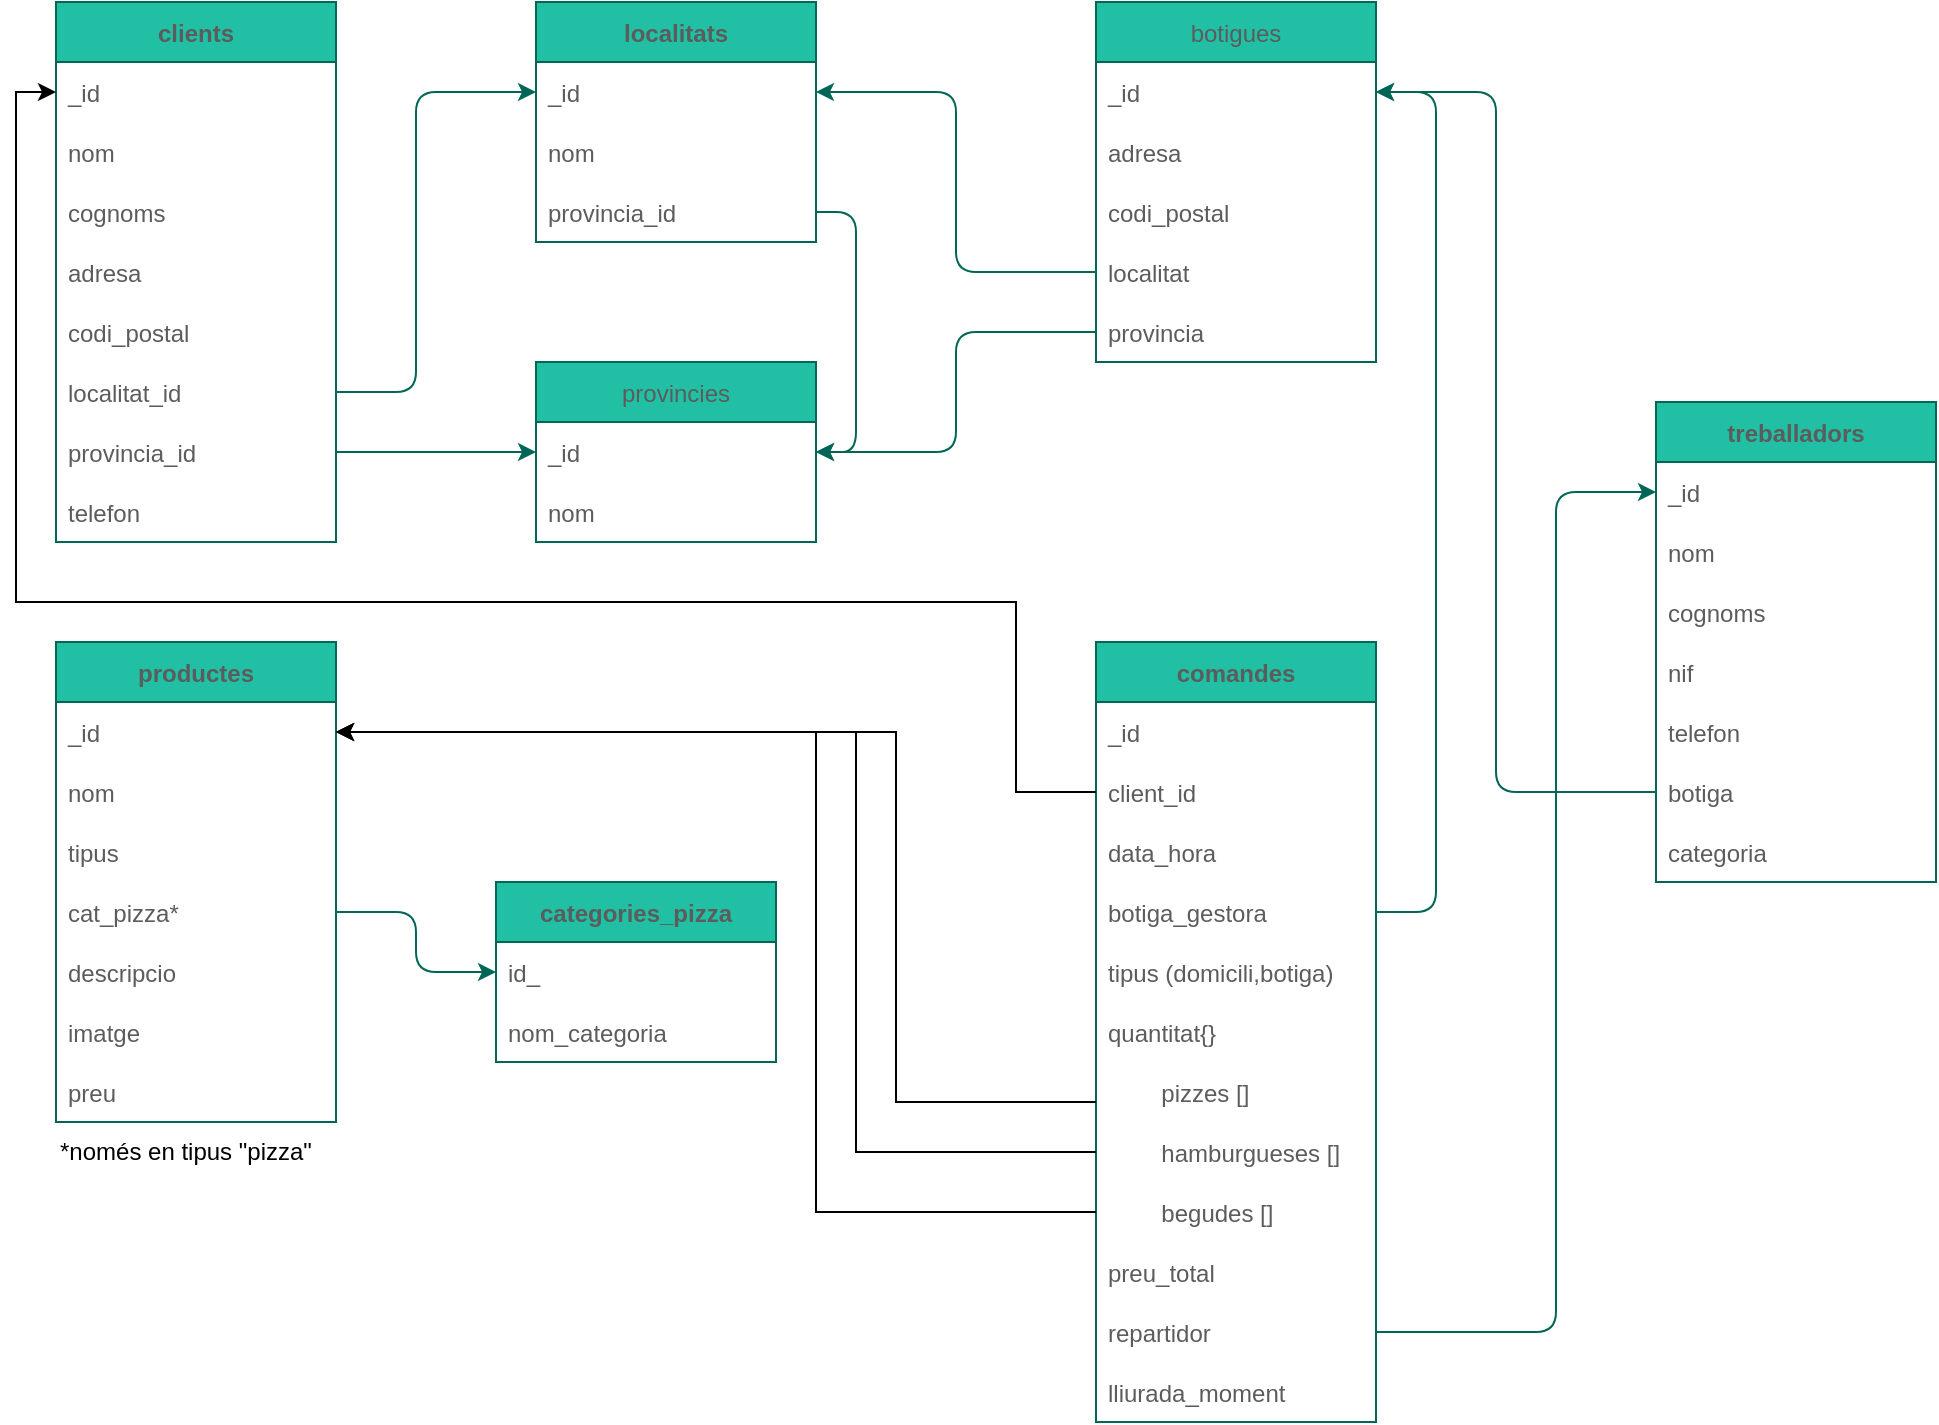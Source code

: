 <mxfile version="16.1.2" type="device"><diagram id="_z-NTgEtuv4FCndmND9m" name="Pàgina-1"><mxGraphModel dx="946" dy="672" grid="1" gridSize="10" guides="1" tooltips="1" connect="1" arrows="1" fold="1" page="1" pageScale="1" pageWidth="1169" pageHeight="1654" math="0" shadow="0"><root><mxCell id="0"/><mxCell id="1" parent="0"/><mxCell id="eCMw2T6JdXXOqq7Vvbme-1" value="clients" style="swimlane;fontStyle=1;childLayout=stackLayout;horizontal=1;startSize=30;horizontalStack=0;resizeParent=1;resizeParentMax=0;resizeLast=0;collapsible=1;marginBottom=0;fillColor=#21C0A5;strokeColor=#006658;fontColor=#5C5C5C;" parent="1" vertex="1"><mxGeometry x="40" y="40" width="140" height="270" as="geometry"/></mxCell><mxCell id="eCMw2T6JdXXOqq7Vvbme-2" value="_id" style="text;strokeColor=none;fillColor=none;align=left;verticalAlign=middle;spacingLeft=4;spacingRight=4;overflow=hidden;points=[[0,0.5],[1,0.5]];portConstraint=eastwest;rotatable=0;fontColor=#5C5C5C;" parent="eCMw2T6JdXXOqq7Vvbme-1" vertex="1"><mxGeometry y="30" width="140" height="30" as="geometry"/></mxCell><mxCell id="eCMw2T6JdXXOqq7Vvbme-3" value="nom" style="text;strokeColor=none;fillColor=none;align=left;verticalAlign=middle;spacingLeft=4;spacingRight=4;overflow=hidden;points=[[0,0.5],[1,0.5]];portConstraint=eastwest;rotatable=0;fontColor=#5C5C5C;" parent="eCMw2T6JdXXOqq7Vvbme-1" vertex="1"><mxGeometry y="60" width="140" height="30" as="geometry"/></mxCell><mxCell id="eCMw2T6JdXXOqq7Vvbme-4" value="cognoms" style="text;strokeColor=none;fillColor=none;align=left;verticalAlign=middle;spacingLeft=4;spacingRight=4;overflow=hidden;points=[[0,0.5],[1,0.5]];portConstraint=eastwest;rotatable=0;fontColor=#5C5C5C;" parent="eCMw2T6JdXXOqq7Vvbme-1" vertex="1"><mxGeometry y="90" width="140" height="30" as="geometry"/></mxCell><mxCell id="eCMw2T6JdXXOqq7Vvbme-5" value="adresa" style="text;strokeColor=none;fillColor=none;align=left;verticalAlign=middle;spacingLeft=4;spacingRight=4;overflow=hidden;points=[[0,0.5],[1,0.5]];portConstraint=eastwest;rotatable=0;fontColor=#5C5C5C;" parent="eCMw2T6JdXXOqq7Vvbme-1" vertex="1"><mxGeometry y="120" width="140" height="30" as="geometry"/></mxCell><mxCell id="eCMw2T6JdXXOqq7Vvbme-6" value="codi_postal" style="text;strokeColor=none;fillColor=none;align=left;verticalAlign=middle;spacingLeft=4;spacingRight=4;overflow=hidden;points=[[0,0.5],[1,0.5]];portConstraint=eastwest;rotatable=0;fontColor=#5C5C5C;" parent="eCMw2T6JdXXOqq7Vvbme-1" vertex="1"><mxGeometry y="150" width="140" height="30" as="geometry"/></mxCell><mxCell id="eCMw2T6JdXXOqq7Vvbme-7" value="localitat_id" style="text;strokeColor=none;fillColor=none;align=left;verticalAlign=middle;spacingLeft=4;spacingRight=4;overflow=hidden;points=[[0,0.5],[1,0.5]];portConstraint=eastwest;rotatable=0;fontColor=#5C5C5C;" parent="eCMw2T6JdXXOqq7Vvbme-1" vertex="1"><mxGeometry y="180" width="140" height="30" as="geometry"/></mxCell><mxCell id="eCMw2T6JdXXOqq7Vvbme-8" value="provincia_id" style="text;strokeColor=none;fillColor=none;align=left;verticalAlign=middle;spacingLeft=4;spacingRight=4;overflow=hidden;points=[[0,0.5],[1,0.5]];portConstraint=eastwest;rotatable=0;fontColor=#5C5C5C;" parent="eCMw2T6JdXXOqq7Vvbme-1" vertex="1"><mxGeometry y="210" width="140" height="30" as="geometry"/></mxCell><mxCell id="eCMw2T6JdXXOqq7Vvbme-9" value="telefon" style="text;strokeColor=none;fillColor=none;align=left;verticalAlign=middle;spacingLeft=4;spacingRight=4;overflow=hidden;points=[[0,0.5],[1,0.5]];portConstraint=eastwest;rotatable=0;fontColor=#5C5C5C;" parent="eCMw2T6JdXXOqq7Vvbme-1" vertex="1"><mxGeometry y="240" width="140" height="30" as="geometry"/></mxCell><mxCell id="eCMw2T6JdXXOqq7Vvbme-10" value="localitats" style="swimlane;fontStyle=1;childLayout=stackLayout;horizontal=1;startSize=30;horizontalStack=0;resizeParent=1;resizeParentMax=0;resizeLast=0;collapsible=1;marginBottom=0;rounded=0;sketch=0;fontColor=#5C5C5C;strokeColor=#006658;fillColor=#21C0A5;" parent="1" vertex="1"><mxGeometry x="280" y="40" width="140" height="120" as="geometry"/></mxCell><mxCell id="eCMw2T6JdXXOqq7Vvbme-11" value="_id" style="text;strokeColor=none;fillColor=none;align=left;verticalAlign=middle;spacingLeft=4;spacingRight=4;overflow=hidden;points=[[0,0.5],[1,0.5]];portConstraint=eastwest;rotatable=0;rounded=0;sketch=0;fontColor=#5C5C5C;" parent="eCMw2T6JdXXOqq7Vvbme-10" vertex="1"><mxGeometry y="30" width="140" height="30" as="geometry"/></mxCell><mxCell id="eCMw2T6JdXXOqq7Vvbme-12" value="nom" style="text;strokeColor=none;fillColor=none;align=left;verticalAlign=middle;spacingLeft=4;spacingRight=4;overflow=hidden;points=[[0,0.5],[1,0.5]];portConstraint=eastwest;rotatable=0;rounded=0;sketch=0;fontColor=#5C5C5C;" parent="eCMw2T6JdXXOqq7Vvbme-10" vertex="1"><mxGeometry y="60" width="140" height="30" as="geometry"/></mxCell><mxCell id="eCMw2T6JdXXOqq7Vvbme-22" value="provincia_id" style="text;strokeColor=none;fillColor=none;align=left;verticalAlign=middle;spacingLeft=4;spacingRight=4;overflow=hidden;points=[[0,0.5],[1,0.5]];portConstraint=eastwest;rotatable=0;rounded=0;sketch=0;fontColor=#5C5C5C;" parent="eCMw2T6JdXXOqq7Vvbme-10" vertex="1"><mxGeometry y="90" width="140" height="30" as="geometry"/></mxCell><mxCell id="eCMw2T6JdXXOqq7Vvbme-14" value="provincies" style="swimlane;fontStyle=0;childLayout=stackLayout;horizontal=1;startSize=30;horizontalStack=0;resizeParent=1;resizeParentMax=0;resizeLast=0;collapsible=1;marginBottom=0;rounded=0;sketch=0;fontColor=#5C5C5C;strokeColor=#006658;fillColor=#21C0A5;" parent="1" vertex="1"><mxGeometry x="280" y="220" width="140" height="90" as="geometry"/></mxCell><mxCell id="eCMw2T6JdXXOqq7Vvbme-15" value="_id" style="text;strokeColor=none;fillColor=none;align=left;verticalAlign=middle;spacingLeft=4;spacingRight=4;overflow=hidden;points=[[0,0.5],[1,0.5]];portConstraint=eastwest;rotatable=0;rounded=0;sketch=0;fontColor=#5C5C5C;" parent="eCMw2T6JdXXOqq7Vvbme-14" vertex="1"><mxGeometry y="30" width="140" height="30" as="geometry"/></mxCell><mxCell id="eCMw2T6JdXXOqq7Vvbme-16" value="nom" style="text;strokeColor=none;fillColor=none;align=left;verticalAlign=middle;spacingLeft=4;spacingRight=4;overflow=hidden;points=[[0,0.5],[1,0.5]];portConstraint=eastwest;rotatable=0;rounded=0;sketch=0;fontColor=#5C5C5C;" parent="eCMw2T6JdXXOqq7Vvbme-14" vertex="1"><mxGeometry y="60" width="140" height="30" as="geometry"/></mxCell><mxCell id="eCMw2T6JdXXOqq7Vvbme-20" value="" style="edgeStyle=orthogonalEdgeStyle;curved=0;rounded=1;sketch=0;orthogonalLoop=1;jettySize=auto;html=1;fontColor=#5C5C5C;strokeColor=#006658;fillColor=#21C0A5;entryX=0;entryY=0.5;entryDx=0;entryDy=0;" parent="1" source="eCMw2T6JdXXOqq7Vvbme-8" target="eCMw2T6JdXXOqq7Vvbme-15" edge="1"><mxGeometry relative="1" as="geometry"/></mxCell><mxCell id="eCMw2T6JdXXOqq7Vvbme-21" value="" style="edgeStyle=orthogonalEdgeStyle;curved=0;rounded=1;sketch=0;orthogonalLoop=1;jettySize=auto;html=1;fontColor=#5C5C5C;strokeColor=#006658;fillColor=#21C0A5;entryX=0;entryY=0.5;entryDx=0;entryDy=0;" parent="1" source="eCMw2T6JdXXOqq7Vvbme-7" target="eCMw2T6JdXXOqq7Vvbme-11" edge="1"><mxGeometry relative="1" as="geometry"><Array as="points"><mxPoint x="220" y="235"/><mxPoint x="220" y="85"/></Array></mxGeometry></mxCell><mxCell id="eCMw2T6JdXXOqq7Vvbme-24" style="edgeStyle=orthogonalEdgeStyle;curved=0;rounded=1;sketch=0;orthogonalLoop=1;jettySize=auto;html=1;entryX=1;entryY=0.5;entryDx=0;entryDy=0;fontColor=#5C5C5C;strokeColor=#006658;fillColor=#21C0A5;" parent="1" source="eCMw2T6JdXXOqq7Vvbme-22" target="eCMw2T6JdXXOqq7Vvbme-15" edge="1"><mxGeometry relative="1" as="geometry"><Array as="points"><mxPoint x="440" y="145"/><mxPoint x="440" y="265"/></Array></mxGeometry></mxCell><mxCell id="eCMw2T6JdXXOqq7Vvbme-25" value="comandes" style="swimlane;fontStyle=1;childLayout=stackLayout;horizontal=1;startSize=30;horizontalStack=0;resizeParent=1;resizeParentMax=0;resizeLast=0;collapsible=1;marginBottom=0;rounded=0;sketch=0;fontColor=#5C5C5C;strokeColor=#006658;fillColor=#21C0A5;" parent="1" vertex="1"><mxGeometry x="560" y="360" width="140" height="390" as="geometry"/></mxCell><mxCell id="eCMw2T6JdXXOqq7Vvbme-26" value="_id" style="text;strokeColor=none;fillColor=none;align=left;verticalAlign=middle;spacingLeft=4;spacingRight=4;overflow=hidden;points=[[0,0.5],[1,0.5]];portConstraint=eastwest;rotatable=0;rounded=0;sketch=0;fontColor=#5C5C5C;" parent="eCMw2T6JdXXOqq7Vvbme-25" vertex="1"><mxGeometry y="30" width="140" height="30" as="geometry"/></mxCell><mxCell id="SV5gQwCY8vzP4Gsx9GZ5-1" value="client_id" style="text;strokeColor=none;fillColor=none;align=left;verticalAlign=middle;spacingLeft=4;spacingRight=4;overflow=hidden;points=[[0,0.5],[1,0.5]];portConstraint=eastwest;rotatable=0;rounded=0;sketch=0;fontColor=#5C5C5C;" parent="eCMw2T6JdXXOqq7Vvbme-25" vertex="1"><mxGeometry y="60" width="140" height="30" as="geometry"/></mxCell><mxCell id="eCMw2T6JdXXOqq7Vvbme-27" value="data_hora" style="text;strokeColor=none;fillColor=none;align=left;verticalAlign=middle;spacingLeft=4;spacingRight=4;overflow=hidden;points=[[0,0.5],[1,0.5]];portConstraint=eastwest;rotatable=0;rounded=0;sketch=0;fontColor=#5C5C5C;" parent="eCMw2T6JdXXOqq7Vvbme-25" vertex="1"><mxGeometry y="90" width="140" height="30" as="geometry"/></mxCell><mxCell id="eCMw2T6JdXXOqq7Vvbme-53" value="botiga_gestora" style="text;strokeColor=none;fillColor=none;align=left;verticalAlign=middle;spacingLeft=4;spacingRight=4;overflow=hidden;points=[[0,0.5],[1,0.5]];portConstraint=eastwest;rotatable=0;rounded=0;sketch=0;fontColor=#5C5C5C;" parent="eCMw2T6JdXXOqq7Vvbme-25" vertex="1"><mxGeometry y="120" width="140" height="30" as="geometry"/></mxCell><mxCell id="eCMw2T6JdXXOqq7Vvbme-28" value="tipus (domicili,botiga)" style="text;strokeColor=none;fillColor=none;align=left;verticalAlign=middle;spacingLeft=4;spacingRight=4;overflow=hidden;points=[[0,0.5],[1,0.5]];portConstraint=eastwest;rotatable=0;rounded=0;sketch=0;fontColor=#5C5C5C;" parent="eCMw2T6JdXXOqq7Vvbme-25" vertex="1"><mxGeometry y="150" width="140" height="30" as="geometry"/></mxCell><mxCell id="eCMw2T6JdXXOqq7Vvbme-29" value="quantitat{}" style="text;strokeColor=none;fillColor=none;align=left;verticalAlign=middle;spacingLeft=4;spacingRight=4;overflow=hidden;points=[[0,0.5],[1,0.5]];portConstraint=eastwest;rotatable=0;rounded=0;sketch=0;fontColor=#5C5C5C;" parent="eCMw2T6JdXXOqq7Vvbme-25" vertex="1"><mxGeometry y="180" width="140" height="30" as="geometry"/></mxCell><mxCell id="eCMw2T6JdXXOqq7Vvbme-32" value="        pizzes []" style="text;strokeColor=none;fillColor=none;align=left;verticalAlign=middle;spacingLeft=4;spacingRight=4;overflow=hidden;points=[[0,0.5],[1,0.5]];portConstraint=eastwest;rotatable=0;rounded=0;sketch=0;fontColor=#5C5C5C;" parent="eCMw2T6JdXXOqq7Vvbme-25" vertex="1"><mxGeometry y="210" width="140" height="30" as="geometry"/></mxCell><mxCell id="eCMw2T6JdXXOqq7Vvbme-33" value="        hamburgueses []" style="text;strokeColor=none;fillColor=none;align=left;verticalAlign=middle;spacingLeft=4;spacingRight=4;overflow=hidden;points=[[0,0.5],[1,0.5]];portConstraint=eastwest;rotatable=0;rounded=0;sketch=0;fontColor=#5C5C5C;" parent="eCMw2T6JdXXOqq7Vvbme-25" vertex="1"><mxGeometry y="240" width="140" height="30" as="geometry"/></mxCell><mxCell id="eCMw2T6JdXXOqq7Vvbme-31" value="        begudes []" style="text;strokeColor=none;fillColor=none;align=left;verticalAlign=middle;spacingLeft=4;spacingRight=4;overflow=hidden;points=[[0,0.5],[1,0.5]];portConstraint=eastwest;rotatable=0;rounded=0;sketch=0;fontColor=#5C5C5C;" parent="eCMw2T6JdXXOqq7Vvbme-25" vertex="1"><mxGeometry y="270" width="140" height="30" as="geometry"/></mxCell><mxCell id="eCMw2T6JdXXOqq7Vvbme-30" value="preu_total" style="text;strokeColor=none;fillColor=none;align=left;verticalAlign=middle;spacingLeft=4;spacingRight=4;overflow=hidden;points=[[0,0.5],[1,0.5]];portConstraint=eastwest;rotatable=0;rounded=0;sketch=0;fontColor=#5C5C5C;" parent="eCMw2T6JdXXOqq7Vvbme-25" vertex="1"><mxGeometry y="300" width="140" height="30" as="geometry"/></mxCell><mxCell id="eCMw2T6JdXXOqq7Vvbme-58" value="repartidor" style="text;strokeColor=none;fillColor=none;align=left;verticalAlign=middle;spacingLeft=4;spacingRight=4;overflow=hidden;points=[[0,0.5],[1,0.5]];portConstraint=eastwest;rotatable=0;rounded=0;sketch=0;fontColor=#5C5C5C;" parent="eCMw2T6JdXXOqq7Vvbme-25" vertex="1"><mxGeometry y="330" width="140" height="30" as="geometry"/></mxCell><mxCell id="rF2768xqhetSUUHYHIXg-1" value="lliurada_moment" style="text;strokeColor=none;fillColor=none;align=left;verticalAlign=middle;spacingLeft=4;spacingRight=4;overflow=hidden;points=[[0,0.5],[1,0.5]];portConstraint=eastwest;rotatable=0;rounded=0;sketch=0;fontColor=#5C5C5C;" vertex="1" parent="eCMw2T6JdXXOqq7Vvbme-25"><mxGeometry y="360" width="140" height="30" as="geometry"/></mxCell><mxCell id="eCMw2T6JdXXOqq7Vvbme-34" value="productes" style="swimlane;fontStyle=1;childLayout=stackLayout;horizontal=1;startSize=30;horizontalStack=0;resizeParent=1;resizeParentMax=0;resizeLast=0;collapsible=1;marginBottom=0;rounded=0;sketch=0;fontColor=#5C5C5C;strokeColor=#006658;fillColor=#21C0A5;" parent="1" vertex="1"><mxGeometry x="40" y="360" width="140" height="240" as="geometry"/></mxCell><mxCell id="eCMw2T6JdXXOqq7Vvbme-35" value="_id" style="text;strokeColor=none;fillColor=none;align=left;verticalAlign=middle;spacingLeft=4;spacingRight=4;overflow=hidden;points=[[0,0.5],[1,0.5]];portConstraint=eastwest;rotatable=0;rounded=0;sketch=0;fontColor=#5C5C5C;" parent="eCMw2T6JdXXOqq7Vvbme-34" vertex="1"><mxGeometry y="30" width="140" height="30" as="geometry"/></mxCell><mxCell id="eCMw2T6JdXXOqq7Vvbme-37" value="nom" style="text;strokeColor=none;fillColor=none;align=left;verticalAlign=middle;spacingLeft=4;spacingRight=4;overflow=hidden;points=[[0,0.5],[1,0.5]];portConstraint=eastwest;rotatable=0;rounded=0;sketch=0;fontColor=#5C5C5C;" parent="eCMw2T6JdXXOqq7Vvbme-34" vertex="1"><mxGeometry y="60" width="140" height="30" as="geometry"/></mxCell><mxCell id="PqS3G4k-rbn9ufZmwzuV-1" value="tipus" style="text;strokeColor=none;fillColor=none;align=left;verticalAlign=middle;spacingLeft=4;spacingRight=4;overflow=hidden;points=[[0,0.5],[1,0.5]];portConstraint=eastwest;rotatable=0;rounded=0;sketch=0;fontColor=#5C5C5C;" parent="eCMw2T6JdXXOqq7Vvbme-34" vertex="1"><mxGeometry y="90" width="140" height="30" as="geometry"/></mxCell><mxCell id="eCMw2T6JdXXOqq7Vvbme-36" value="cat_pizza*" style="text;strokeColor=none;fillColor=none;align=left;verticalAlign=middle;spacingLeft=4;spacingRight=4;overflow=hidden;points=[[0,0.5],[1,0.5]];portConstraint=eastwest;rotatable=0;rounded=0;sketch=0;fontColor=#5C5C5C;" parent="eCMw2T6JdXXOqq7Vvbme-34" vertex="1"><mxGeometry y="120" width="140" height="30" as="geometry"/></mxCell><mxCell id="eCMw2T6JdXXOqq7Vvbme-38" value="descripcio" style="text;strokeColor=none;fillColor=none;align=left;verticalAlign=middle;spacingLeft=4;spacingRight=4;overflow=hidden;points=[[0,0.5],[1,0.5]];portConstraint=eastwest;rotatable=0;rounded=0;sketch=0;fontColor=#5C5C5C;" parent="eCMw2T6JdXXOqq7Vvbme-34" vertex="1"><mxGeometry y="150" width="140" height="30" as="geometry"/></mxCell><mxCell id="eCMw2T6JdXXOqq7Vvbme-39" value="imatge" style="text;strokeColor=none;fillColor=none;align=left;verticalAlign=middle;spacingLeft=4;spacingRight=4;overflow=hidden;points=[[0,0.5],[1,0.5]];portConstraint=eastwest;rotatable=0;rounded=0;sketch=0;fontColor=#5C5C5C;" parent="eCMw2T6JdXXOqq7Vvbme-34" vertex="1"><mxGeometry y="180" width="140" height="30" as="geometry"/></mxCell><mxCell id="eCMw2T6JdXXOqq7Vvbme-40" value="preu" style="text;strokeColor=none;fillColor=none;align=left;verticalAlign=middle;spacingLeft=4;spacingRight=4;overflow=hidden;points=[[0,0.5],[1,0.5]];portConstraint=eastwest;rotatable=0;rounded=0;sketch=0;fontColor=#5C5C5C;" parent="eCMw2T6JdXXOqq7Vvbme-34" vertex="1"><mxGeometry y="210" width="140" height="30" as="geometry"/></mxCell><mxCell id="eCMw2T6JdXXOqq7Vvbme-41" value="categories_pizza" style="swimlane;fontStyle=1;childLayout=stackLayout;horizontal=1;startSize=30;horizontalStack=0;resizeParent=1;resizeParentMax=0;resizeLast=0;collapsible=1;marginBottom=0;rounded=0;sketch=0;fontColor=#5C5C5C;strokeColor=#006658;fillColor=#21C0A5;" parent="1" vertex="1"><mxGeometry x="260" y="480" width="140" height="90" as="geometry"/></mxCell><mxCell id="eCMw2T6JdXXOqq7Vvbme-42" value="id_ " style="text;strokeColor=none;fillColor=none;align=left;verticalAlign=middle;spacingLeft=4;spacingRight=4;overflow=hidden;points=[[0,0.5],[1,0.5]];portConstraint=eastwest;rotatable=0;rounded=0;sketch=0;fontColor=#5C5C5C;" parent="eCMw2T6JdXXOqq7Vvbme-41" vertex="1"><mxGeometry y="30" width="140" height="30" as="geometry"/></mxCell><mxCell id="eCMw2T6JdXXOqq7Vvbme-43" value="nom_categoria" style="text;strokeColor=none;fillColor=none;align=left;verticalAlign=middle;spacingLeft=4;spacingRight=4;overflow=hidden;points=[[0,0.5],[1,0.5]];portConstraint=eastwest;rotatable=0;rounded=0;sketch=0;fontColor=#5C5C5C;" parent="eCMw2T6JdXXOqq7Vvbme-41" vertex="1"><mxGeometry y="60" width="140" height="30" as="geometry"/></mxCell><mxCell id="eCMw2T6JdXXOqq7Vvbme-45" value="botigues" style="swimlane;fontStyle=0;childLayout=stackLayout;horizontal=1;startSize=30;horizontalStack=0;resizeParent=1;resizeParentMax=0;resizeLast=0;collapsible=1;marginBottom=0;rounded=0;sketch=0;fontColor=#5C5C5C;strokeColor=#006658;fillColor=#21C0A5;" parent="1" vertex="1"><mxGeometry x="560" y="40" width="140" height="180" as="geometry"/></mxCell><mxCell id="eCMw2T6JdXXOqq7Vvbme-46" value="_id" style="text;strokeColor=none;fillColor=none;align=left;verticalAlign=middle;spacingLeft=4;spacingRight=4;overflow=hidden;points=[[0,0.5],[1,0.5]];portConstraint=eastwest;rotatable=0;rounded=0;sketch=0;fontColor=#5C5C5C;" parent="eCMw2T6JdXXOqq7Vvbme-45" vertex="1"><mxGeometry y="30" width="140" height="30" as="geometry"/></mxCell><mxCell id="eCMw2T6JdXXOqq7Vvbme-47" value="adresa" style="text;strokeColor=none;fillColor=none;align=left;verticalAlign=middle;spacingLeft=4;spacingRight=4;overflow=hidden;points=[[0,0.5],[1,0.5]];portConstraint=eastwest;rotatable=0;rounded=0;sketch=0;fontColor=#5C5C5C;" parent="eCMw2T6JdXXOqq7Vvbme-45" vertex="1"><mxGeometry y="60" width="140" height="30" as="geometry"/></mxCell><mxCell id="eCMw2T6JdXXOqq7Vvbme-48" value="codi_postal" style="text;strokeColor=none;fillColor=none;align=left;verticalAlign=middle;spacingLeft=4;spacingRight=4;overflow=hidden;points=[[0,0.5],[1,0.5]];portConstraint=eastwest;rotatable=0;rounded=0;sketch=0;fontColor=#5C5C5C;" parent="eCMw2T6JdXXOqq7Vvbme-45" vertex="1"><mxGeometry y="90" width="140" height="30" as="geometry"/></mxCell><mxCell id="eCMw2T6JdXXOqq7Vvbme-50" value="localitat" style="text;strokeColor=none;fillColor=none;align=left;verticalAlign=middle;spacingLeft=4;spacingRight=4;overflow=hidden;points=[[0,0.5],[1,0.5]];portConstraint=eastwest;rotatable=0;rounded=0;sketch=0;fontColor=#5C5C5C;" parent="eCMw2T6JdXXOqq7Vvbme-45" vertex="1"><mxGeometry y="120" width="140" height="30" as="geometry"/></mxCell><mxCell id="eCMw2T6JdXXOqq7Vvbme-49" value="provincia" style="text;strokeColor=none;fillColor=none;align=left;verticalAlign=middle;spacingLeft=4;spacingRight=4;overflow=hidden;points=[[0,0.5],[1,0.5]];portConstraint=eastwest;rotatable=0;rounded=0;sketch=0;fontColor=#5C5C5C;" parent="eCMw2T6JdXXOqq7Vvbme-45" vertex="1"><mxGeometry y="150" width="140" height="30" as="geometry"/></mxCell><mxCell id="eCMw2T6JdXXOqq7Vvbme-51" style="edgeStyle=orthogonalEdgeStyle;curved=0;rounded=1;sketch=0;orthogonalLoop=1;jettySize=auto;html=1;entryX=1;entryY=0.5;entryDx=0;entryDy=0;fontColor=#5C5C5C;strokeColor=#006658;fillColor=#21C0A5;" parent="1" source="eCMw2T6JdXXOqq7Vvbme-50" target="eCMw2T6JdXXOqq7Vvbme-11" edge="1"><mxGeometry relative="1" as="geometry"/></mxCell><mxCell id="eCMw2T6JdXXOqq7Vvbme-52" style="edgeStyle=orthogonalEdgeStyle;curved=0;rounded=1;sketch=0;orthogonalLoop=1;jettySize=auto;html=1;entryX=1;entryY=0.5;entryDx=0;entryDy=0;fontColor=#5C5C5C;strokeColor=#006658;fillColor=#21C0A5;" parent="1" source="eCMw2T6JdXXOqq7Vvbme-49" target="eCMw2T6JdXXOqq7Vvbme-15" edge="1"><mxGeometry relative="1" as="geometry"/></mxCell><mxCell id="eCMw2T6JdXXOqq7Vvbme-57" style="edgeStyle=orthogonalEdgeStyle;curved=0;rounded=1;sketch=0;orthogonalLoop=1;jettySize=auto;html=1;entryX=1;entryY=0.5;entryDx=0;entryDy=0;fontColor=#5C5C5C;strokeColor=#006658;fillColor=#21C0A5;" parent="1" source="eCMw2T6JdXXOqq7Vvbme-53" target="eCMw2T6JdXXOqq7Vvbme-46" edge="1"><mxGeometry relative="1" as="geometry"><Array as="points"><mxPoint x="730" y="495"/><mxPoint x="730" y="85"/></Array></mxGeometry></mxCell><mxCell id="eCMw2T6JdXXOqq7Vvbme-59" value="treballadors" style="swimlane;fontStyle=1;childLayout=stackLayout;horizontal=1;startSize=30;horizontalStack=0;resizeParent=1;resizeParentMax=0;resizeLast=0;collapsible=1;marginBottom=0;rounded=0;sketch=0;fontColor=#5C5C5C;strokeColor=#006658;fillColor=#21C0A5;" parent="1" vertex="1"><mxGeometry x="840" y="240" width="140" height="240" as="geometry"/></mxCell><mxCell id="eCMw2T6JdXXOqq7Vvbme-60" value="_id" style="text;strokeColor=none;fillColor=none;align=left;verticalAlign=middle;spacingLeft=4;spacingRight=4;overflow=hidden;points=[[0,0.5],[1,0.5]];portConstraint=eastwest;rotatable=0;rounded=0;sketch=0;fontColor=#5C5C5C;" parent="eCMw2T6JdXXOqq7Vvbme-59" vertex="1"><mxGeometry y="30" width="140" height="30" as="geometry"/></mxCell><mxCell id="eCMw2T6JdXXOqq7Vvbme-61" value="nom" style="text;strokeColor=none;fillColor=none;align=left;verticalAlign=middle;spacingLeft=4;spacingRight=4;overflow=hidden;points=[[0,0.5],[1,0.5]];portConstraint=eastwest;rotatable=0;rounded=0;sketch=0;fontColor=#5C5C5C;" parent="eCMw2T6JdXXOqq7Vvbme-59" vertex="1"><mxGeometry y="60" width="140" height="30" as="geometry"/></mxCell><mxCell id="eCMw2T6JdXXOqq7Vvbme-62" value="cognoms" style="text;strokeColor=none;fillColor=none;align=left;verticalAlign=middle;spacingLeft=4;spacingRight=4;overflow=hidden;points=[[0,0.5],[1,0.5]];portConstraint=eastwest;rotatable=0;rounded=0;sketch=0;fontColor=#5C5C5C;" parent="eCMw2T6JdXXOqq7Vvbme-59" vertex="1"><mxGeometry y="90" width="140" height="30" as="geometry"/></mxCell><mxCell id="eCMw2T6JdXXOqq7Vvbme-63" value="nif" style="text;strokeColor=none;fillColor=none;align=left;verticalAlign=middle;spacingLeft=4;spacingRight=4;overflow=hidden;points=[[0,0.5],[1,0.5]];portConstraint=eastwest;rotatable=0;rounded=0;sketch=0;fontColor=#5C5C5C;" parent="eCMw2T6JdXXOqq7Vvbme-59" vertex="1"><mxGeometry y="120" width="140" height="30" as="geometry"/></mxCell><mxCell id="eCMw2T6JdXXOqq7Vvbme-64" value="telefon" style="text;strokeColor=none;fillColor=none;align=left;verticalAlign=middle;spacingLeft=4;spacingRight=4;overflow=hidden;points=[[0,0.5],[1,0.5]];portConstraint=eastwest;rotatable=0;rounded=0;sketch=0;fontColor=#5C5C5C;" parent="eCMw2T6JdXXOqq7Vvbme-59" vertex="1"><mxGeometry y="150" width="140" height="30" as="geometry"/></mxCell><mxCell id="eCMw2T6JdXXOqq7Vvbme-68" value="botiga" style="text;strokeColor=none;fillColor=none;align=left;verticalAlign=middle;spacingLeft=4;spacingRight=4;overflow=hidden;points=[[0,0.5],[1,0.5]];portConstraint=eastwest;rotatable=0;rounded=0;sketch=0;fontColor=#5C5C5C;" parent="eCMw2T6JdXXOqq7Vvbme-59" vertex="1"><mxGeometry y="180" width="140" height="30" as="geometry"/></mxCell><mxCell id="eCMw2T6JdXXOqq7Vvbme-65" value="categoria" style="text;strokeColor=none;fillColor=none;align=left;verticalAlign=middle;spacingLeft=4;spacingRight=4;overflow=hidden;points=[[0,0.5],[1,0.5]];portConstraint=eastwest;rotatable=0;rounded=0;sketch=0;fontColor=#5C5C5C;" parent="eCMw2T6JdXXOqq7Vvbme-59" vertex="1"><mxGeometry y="210" width="140" height="30" as="geometry"/></mxCell><mxCell id="eCMw2T6JdXXOqq7Vvbme-66" style="edgeStyle=orthogonalEdgeStyle;curved=0;rounded=1;sketch=0;orthogonalLoop=1;jettySize=auto;html=1;entryX=0;entryY=0.5;entryDx=0;entryDy=0;fontColor=#5C5C5C;strokeColor=#006658;fillColor=#21C0A5;" parent="1" source="eCMw2T6JdXXOqq7Vvbme-58" target="eCMw2T6JdXXOqq7Vvbme-60" edge="1"><mxGeometry relative="1" as="geometry"><Array as="points"><mxPoint x="790" y="705"/><mxPoint x="790" y="285"/></Array></mxGeometry></mxCell><mxCell id="eCMw2T6JdXXOqq7Vvbme-69" style="edgeStyle=orthogonalEdgeStyle;curved=0;rounded=1;sketch=0;orthogonalLoop=1;jettySize=auto;html=1;entryX=1;entryY=0.5;entryDx=0;entryDy=0;fontColor=#5C5C5C;strokeColor=#006658;fillColor=#21C0A5;" parent="1" source="eCMw2T6JdXXOqq7Vvbme-68" target="eCMw2T6JdXXOqq7Vvbme-46" edge="1"><mxGeometry relative="1" as="geometry"><Array as="points"><mxPoint x="760" y="435"/><mxPoint x="760" y="85"/></Array></mxGeometry></mxCell><mxCell id="eCMw2T6JdXXOqq7Vvbme-70" value="" style="edgeStyle=orthogonalEdgeStyle;curved=0;rounded=1;sketch=0;orthogonalLoop=1;jettySize=auto;html=1;fontColor=#5C5C5C;strokeColor=#006658;fillColor=#21C0A5;entryX=0;entryY=0.5;entryDx=0;entryDy=0;" parent="1" source="eCMw2T6JdXXOqq7Vvbme-36" target="eCMw2T6JdXXOqq7Vvbme-42" edge="1"><mxGeometry relative="1" as="geometry"/></mxCell><mxCell id="PqS3G4k-rbn9ufZmwzuV-3" value="*només en tipus &quot;pizza&quot;" style="text;html=1;strokeColor=none;fillColor=none;align=left;verticalAlign=middle;whiteSpace=wrap;rounded=0;" parent="1" vertex="1"><mxGeometry x="40" y="600" width="140" height="30" as="geometry"/></mxCell><mxCell id="SV5gQwCY8vzP4Gsx9GZ5-2" style="edgeStyle=orthogonalEdgeStyle;rounded=0;orthogonalLoop=1;jettySize=auto;html=1;" parent="1" source="eCMw2T6JdXXOqq7Vvbme-31" target="eCMw2T6JdXXOqq7Vvbme-35" edge="1"><mxGeometry relative="1" as="geometry"><Array as="points"><mxPoint x="420" y="645"/><mxPoint x="420" y="405"/></Array></mxGeometry></mxCell><mxCell id="SV5gQwCY8vzP4Gsx9GZ5-4" style="edgeStyle=orthogonalEdgeStyle;rounded=0;orthogonalLoop=1;jettySize=auto;html=1;entryX=1;entryY=0.5;entryDx=0;entryDy=0;" parent="1" source="eCMw2T6JdXXOqq7Vvbme-33" target="eCMw2T6JdXXOqq7Vvbme-35" edge="1"><mxGeometry relative="1" as="geometry"><Array as="points"><mxPoint x="440" y="615"/><mxPoint x="440" y="405"/></Array></mxGeometry></mxCell><mxCell id="SV5gQwCY8vzP4Gsx9GZ5-5" style="edgeStyle=orthogonalEdgeStyle;rounded=0;orthogonalLoop=1;jettySize=auto;html=1;entryX=1;entryY=0.5;entryDx=0;entryDy=0;" parent="1" source="eCMw2T6JdXXOqq7Vvbme-32" target="eCMw2T6JdXXOqq7Vvbme-35" edge="1"><mxGeometry relative="1" as="geometry"><Array as="points"><mxPoint x="460" y="590"/><mxPoint x="460" y="405"/></Array></mxGeometry></mxCell><mxCell id="SV5gQwCY8vzP4Gsx9GZ5-7" style="edgeStyle=orthogonalEdgeStyle;rounded=0;orthogonalLoop=1;jettySize=auto;html=1;entryX=0;entryY=0.5;entryDx=0;entryDy=0;" parent="1" source="SV5gQwCY8vzP4Gsx9GZ5-1" target="eCMw2T6JdXXOqq7Vvbme-2" edge="1"><mxGeometry relative="1" as="geometry"><Array as="points"><mxPoint x="520" y="435"/><mxPoint x="520" y="340"/><mxPoint x="20" y="340"/><mxPoint x="20" y="85"/></Array></mxGeometry></mxCell></root></mxGraphModel></diagram></mxfile>